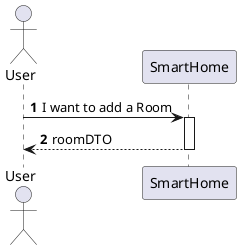 @startuml
'https://plantuml.com/sequence-diagram
!pragma layout smetana

autonumber

actor "User" as User
participant "SmartHome" as SH

User -> SH : I want to add a Room
activate SH

SH --> User : roomDTO
deactivate SH
@enduml